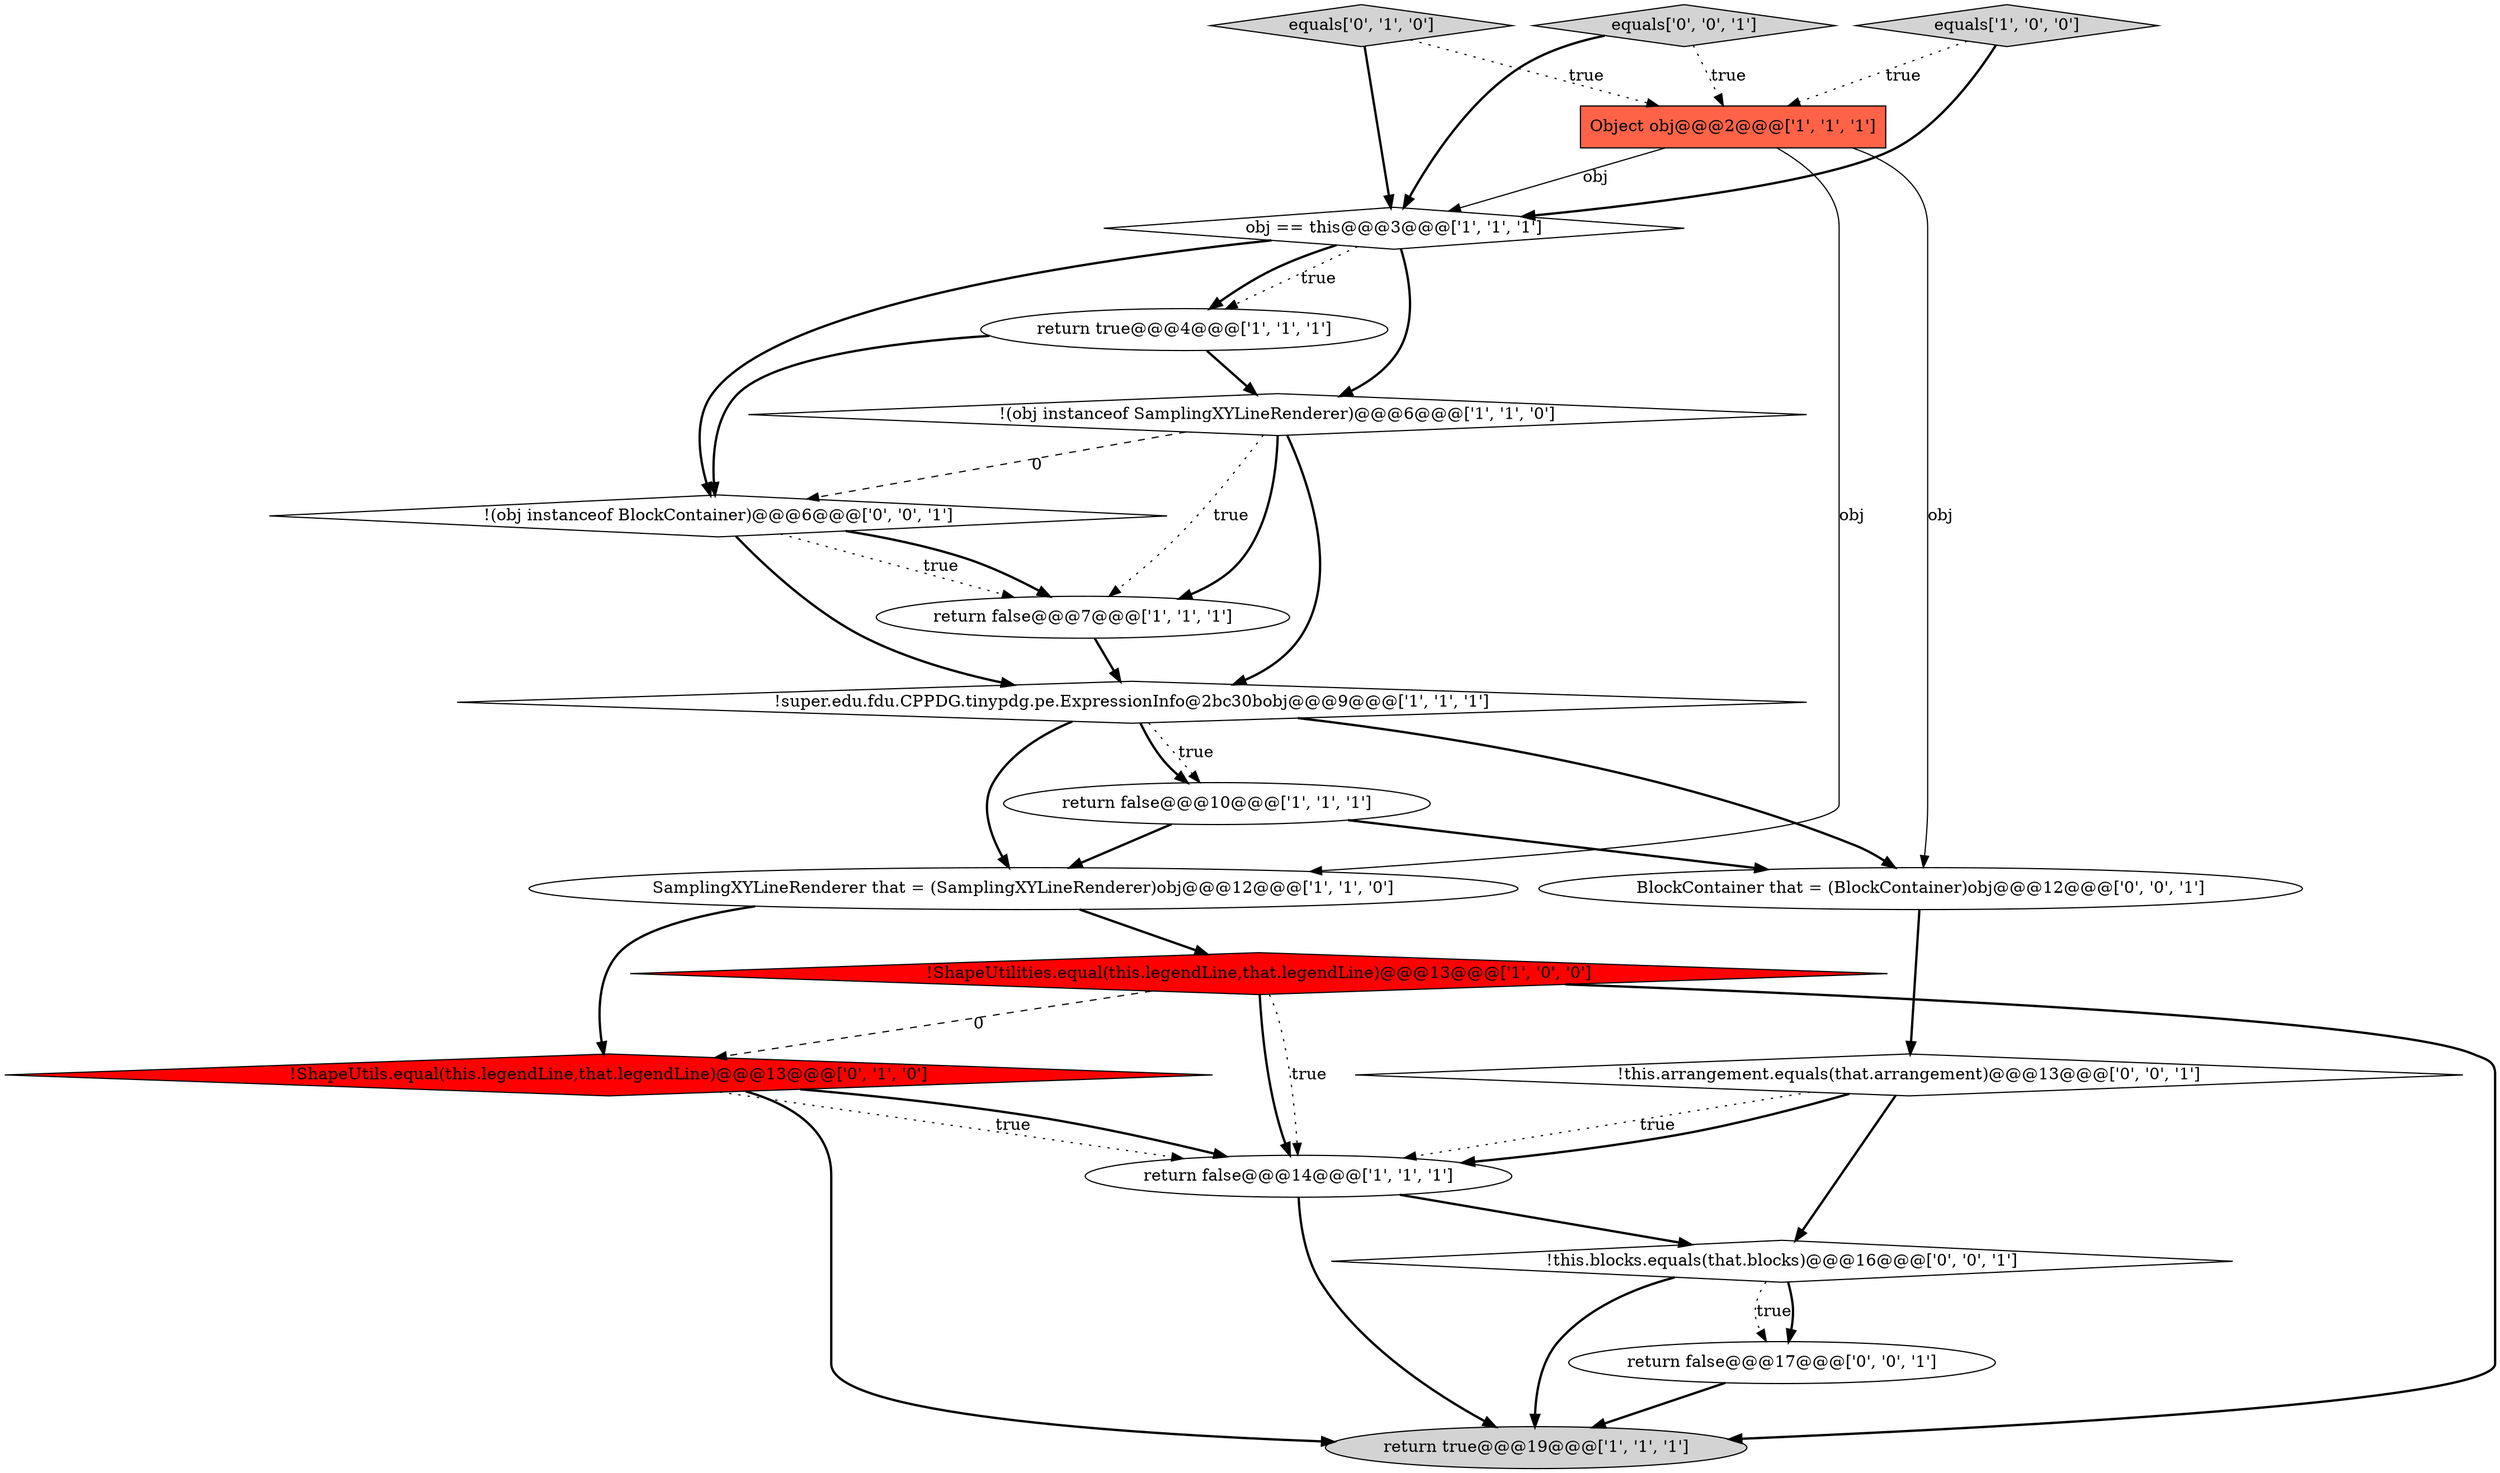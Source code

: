 digraph {
3 [style = filled, label = "return true@@@19@@@['1', '1', '1']", fillcolor = lightgray, shape = ellipse image = "AAA0AAABBB1BBB"];
9 [style = filled, label = "!ShapeUtilities.equal(this.legendLine,that.legendLine)@@@13@@@['1', '0', '0']", fillcolor = red, shape = diamond image = "AAA1AAABBB1BBB"];
10 [style = filled, label = "return true@@@4@@@['1', '1', '1']", fillcolor = white, shape = ellipse image = "AAA0AAABBB1BBB"];
17 [style = filled, label = "BlockContainer that = (BlockContainer)obj@@@12@@@['0', '0', '1']", fillcolor = white, shape = ellipse image = "AAA0AAABBB3BBB"];
13 [style = filled, label = "equals['0', '1', '0']", fillcolor = lightgray, shape = diamond image = "AAA0AAABBB2BBB"];
6 [style = filled, label = "return false@@@10@@@['1', '1', '1']", fillcolor = white, shape = ellipse image = "AAA0AAABBB1BBB"];
19 [style = filled, label = "!this.arrangement.equals(that.arrangement)@@@13@@@['0', '0', '1']", fillcolor = white, shape = diamond image = "AAA0AAABBB3BBB"];
7 [style = filled, label = "!(obj instanceof SamplingXYLineRenderer)@@@6@@@['1', '1', '0']", fillcolor = white, shape = diamond image = "AAA0AAABBB1BBB"];
8 [style = filled, label = "Object obj@@@2@@@['1', '1', '1']", fillcolor = tomato, shape = box image = "AAA0AAABBB1BBB"];
12 [style = filled, label = "!ShapeUtils.equal(this.legendLine,that.legendLine)@@@13@@@['0', '1', '0']", fillcolor = red, shape = diamond image = "AAA1AAABBB2BBB"];
16 [style = filled, label = "return false@@@17@@@['0', '0', '1']", fillcolor = white, shape = ellipse image = "AAA0AAABBB3BBB"];
15 [style = filled, label = "equals['0', '0', '1']", fillcolor = lightgray, shape = diamond image = "AAA0AAABBB3BBB"];
18 [style = filled, label = "!this.blocks.equals(that.blocks)@@@16@@@['0', '0', '1']", fillcolor = white, shape = diamond image = "AAA0AAABBB3BBB"];
0 [style = filled, label = "SamplingXYLineRenderer that = (SamplingXYLineRenderer)obj@@@12@@@['1', '1', '0']", fillcolor = white, shape = ellipse image = "AAA0AAABBB1BBB"];
4 [style = filled, label = "equals['1', '0', '0']", fillcolor = lightgray, shape = diamond image = "AAA0AAABBB1BBB"];
11 [style = filled, label = "return false@@@7@@@['1', '1', '1']", fillcolor = white, shape = ellipse image = "AAA0AAABBB1BBB"];
2 [style = filled, label = "return false@@@14@@@['1', '1', '1']", fillcolor = white, shape = ellipse image = "AAA0AAABBB1BBB"];
5 [style = filled, label = "!super.edu.fdu.CPPDG.tinypdg.pe.ExpressionInfo@2bc30bobj@@@9@@@['1', '1', '1']", fillcolor = white, shape = diamond image = "AAA0AAABBB1BBB"];
14 [style = filled, label = "!(obj instanceof BlockContainer)@@@6@@@['0', '0', '1']", fillcolor = white, shape = diamond image = "AAA0AAABBB3BBB"];
1 [style = filled, label = "obj == this@@@3@@@['1', '1', '1']", fillcolor = white, shape = diamond image = "AAA0AAABBB1BBB"];
6->17 [style = bold, label=""];
16->3 [style = bold, label=""];
18->3 [style = bold, label=""];
0->9 [style = bold, label=""];
19->18 [style = bold, label=""];
7->11 [style = bold, label=""];
1->10 [style = dotted, label="true"];
18->16 [style = dotted, label="true"];
9->2 [style = bold, label=""];
10->14 [style = bold, label=""];
19->2 [style = dotted, label="true"];
7->14 [style = dashed, label="0"];
2->3 [style = bold, label=""];
0->12 [style = bold, label=""];
12->2 [style = dotted, label="true"];
5->6 [style = dotted, label="true"];
4->8 [style = dotted, label="true"];
2->18 [style = bold, label=""];
6->0 [style = bold, label=""];
19->2 [style = bold, label=""];
5->17 [style = bold, label=""];
1->7 [style = bold, label=""];
10->7 [style = bold, label=""];
17->19 [style = bold, label=""];
13->1 [style = bold, label=""];
8->17 [style = solid, label="obj"];
11->5 [style = bold, label=""];
12->2 [style = bold, label=""];
7->5 [style = bold, label=""];
15->8 [style = dotted, label="true"];
7->11 [style = dotted, label="true"];
5->6 [style = bold, label=""];
5->0 [style = bold, label=""];
13->8 [style = dotted, label="true"];
9->2 [style = dotted, label="true"];
8->1 [style = solid, label="obj"];
9->3 [style = bold, label=""];
8->0 [style = solid, label="obj"];
14->11 [style = dotted, label="true"];
1->14 [style = bold, label=""];
4->1 [style = bold, label=""];
12->3 [style = bold, label=""];
9->12 [style = dashed, label="0"];
1->10 [style = bold, label=""];
14->11 [style = bold, label=""];
14->5 [style = bold, label=""];
15->1 [style = bold, label=""];
18->16 [style = bold, label=""];
}
